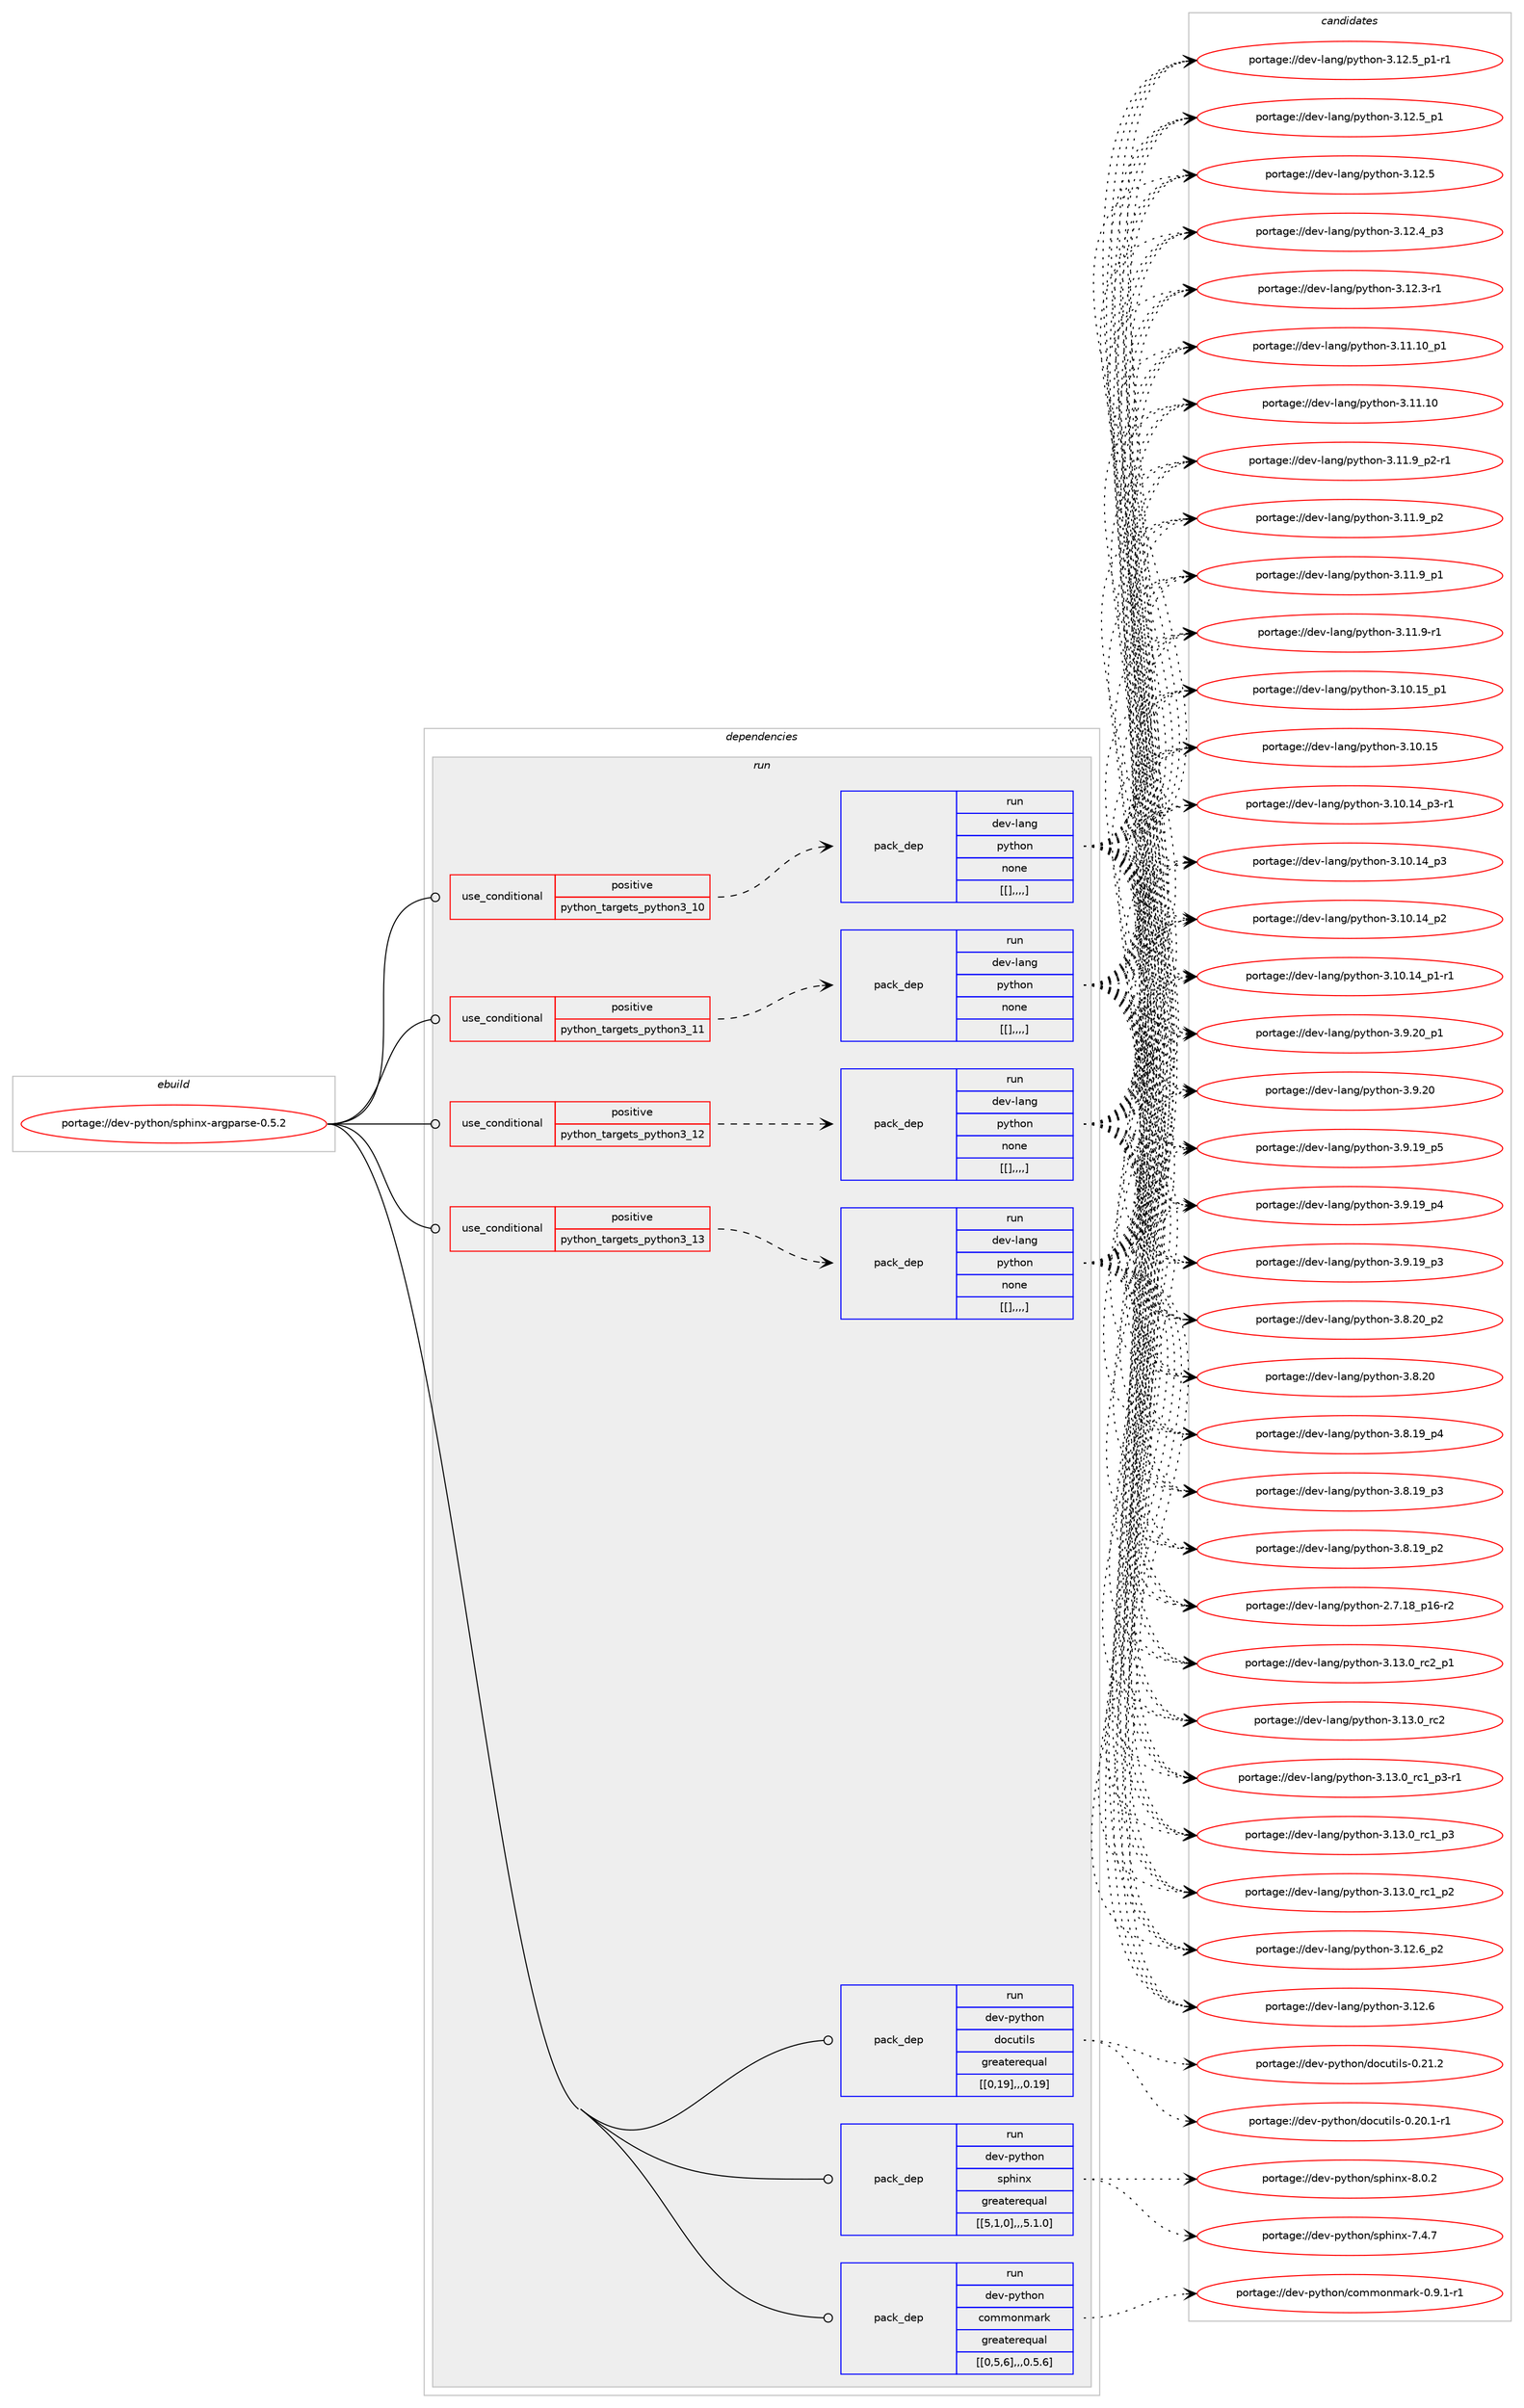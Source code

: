 digraph prolog {

# *************
# Graph options
# *************

newrank=true;
concentrate=true;
compound=true;
graph [rankdir=LR,fontname=Helvetica,fontsize=10,ranksep=1.5];#, ranksep=2.5, nodesep=0.2];
edge  [arrowhead=vee];
node  [fontname=Helvetica,fontsize=10];

# **********
# The ebuild
# **********

subgraph cluster_leftcol {
color=gray;
label=<<i>ebuild</i>>;
id [label="portage://dev-python/sphinx-argparse-0.5.2", color=red, width=4, href="../dev-python/sphinx-argparse-0.5.2.svg"];
}

# ****************
# The dependencies
# ****************

subgraph cluster_midcol {
color=gray;
label=<<i>dependencies</i>>;
subgraph cluster_compile {
fillcolor="#eeeeee";
style=filled;
label=<<i>compile</i>>;
}
subgraph cluster_compileandrun {
fillcolor="#eeeeee";
style=filled;
label=<<i>compile and run</i>>;
}
subgraph cluster_run {
fillcolor="#eeeeee";
style=filled;
label=<<i>run</i>>;
subgraph cond41473 {
dependency167085 [label=<<TABLE BORDER="0" CELLBORDER="1" CELLSPACING="0" CELLPADDING="4"><TR><TD ROWSPAN="3" CELLPADDING="10">use_conditional</TD></TR><TR><TD>positive</TD></TR><TR><TD>python_targets_python3_10</TD></TR></TABLE>>, shape=none, color=red];
subgraph pack124354 {
dependency167086 [label=<<TABLE BORDER="0" CELLBORDER="1" CELLSPACING="0" CELLPADDING="4" WIDTH="220"><TR><TD ROWSPAN="6" CELLPADDING="30">pack_dep</TD></TR><TR><TD WIDTH="110">run</TD></TR><TR><TD>dev-lang</TD></TR><TR><TD>python</TD></TR><TR><TD>none</TD></TR><TR><TD>[[],,,,]</TD></TR></TABLE>>, shape=none, color=blue];
}
dependency167085:e -> dependency167086:w [weight=20,style="dashed",arrowhead="vee"];
}
id:e -> dependency167085:w [weight=20,style="solid",arrowhead="odot"];
subgraph cond41474 {
dependency167087 [label=<<TABLE BORDER="0" CELLBORDER="1" CELLSPACING="0" CELLPADDING="4"><TR><TD ROWSPAN="3" CELLPADDING="10">use_conditional</TD></TR><TR><TD>positive</TD></TR><TR><TD>python_targets_python3_11</TD></TR></TABLE>>, shape=none, color=red];
subgraph pack124355 {
dependency167088 [label=<<TABLE BORDER="0" CELLBORDER="1" CELLSPACING="0" CELLPADDING="4" WIDTH="220"><TR><TD ROWSPAN="6" CELLPADDING="30">pack_dep</TD></TR><TR><TD WIDTH="110">run</TD></TR><TR><TD>dev-lang</TD></TR><TR><TD>python</TD></TR><TR><TD>none</TD></TR><TR><TD>[[],,,,]</TD></TR></TABLE>>, shape=none, color=blue];
}
dependency167087:e -> dependency167088:w [weight=20,style="dashed",arrowhead="vee"];
}
id:e -> dependency167087:w [weight=20,style="solid",arrowhead="odot"];
subgraph cond41475 {
dependency167089 [label=<<TABLE BORDER="0" CELLBORDER="1" CELLSPACING="0" CELLPADDING="4"><TR><TD ROWSPAN="3" CELLPADDING="10">use_conditional</TD></TR><TR><TD>positive</TD></TR><TR><TD>python_targets_python3_12</TD></TR></TABLE>>, shape=none, color=red];
subgraph pack124356 {
dependency167090 [label=<<TABLE BORDER="0" CELLBORDER="1" CELLSPACING="0" CELLPADDING="4" WIDTH="220"><TR><TD ROWSPAN="6" CELLPADDING="30">pack_dep</TD></TR><TR><TD WIDTH="110">run</TD></TR><TR><TD>dev-lang</TD></TR><TR><TD>python</TD></TR><TR><TD>none</TD></TR><TR><TD>[[],,,,]</TD></TR></TABLE>>, shape=none, color=blue];
}
dependency167089:e -> dependency167090:w [weight=20,style="dashed",arrowhead="vee"];
}
id:e -> dependency167089:w [weight=20,style="solid",arrowhead="odot"];
subgraph cond41476 {
dependency167091 [label=<<TABLE BORDER="0" CELLBORDER="1" CELLSPACING="0" CELLPADDING="4"><TR><TD ROWSPAN="3" CELLPADDING="10">use_conditional</TD></TR><TR><TD>positive</TD></TR><TR><TD>python_targets_python3_13</TD></TR></TABLE>>, shape=none, color=red];
subgraph pack124357 {
dependency167092 [label=<<TABLE BORDER="0" CELLBORDER="1" CELLSPACING="0" CELLPADDING="4" WIDTH="220"><TR><TD ROWSPAN="6" CELLPADDING="30">pack_dep</TD></TR><TR><TD WIDTH="110">run</TD></TR><TR><TD>dev-lang</TD></TR><TR><TD>python</TD></TR><TR><TD>none</TD></TR><TR><TD>[[],,,,]</TD></TR></TABLE>>, shape=none, color=blue];
}
dependency167091:e -> dependency167092:w [weight=20,style="dashed",arrowhead="vee"];
}
id:e -> dependency167091:w [weight=20,style="solid",arrowhead="odot"];
subgraph pack124358 {
dependency167093 [label=<<TABLE BORDER="0" CELLBORDER="1" CELLSPACING="0" CELLPADDING="4" WIDTH="220"><TR><TD ROWSPAN="6" CELLPADDING="30">pack_dep</TD></TR><TR><TD WIDTH="110">run</TD></TR><TR><TD>dev-python</TD></TR><TR><TD>commonmark</TD></TR><TR><TD>greaterequal</TD></TR><TR><TD>[[0,5,6],,,0.5.6]</TD></TR></TABLE>>, shape=none, color=blue];
}
id:e -> dependency167093:w [weight=20,style="solid",arrowhead="odot"];
subgraph pack124359 {
dependency167094 [label=<<TABLE BORDER="0" CELLBORDER="1" CELLSPACING="0" CELLPADDING="4" WIDTH="220"><TR><TD ROWSPAN="6" CELLPADDING="30">pack_dep</TD></TR><TR><TD WIDTH="110">run</TD></TR><TR><TD>dev-python</TD></TR><TR><TD>docutils</TD></TR><TR><TD>greaterequal</TD></TR><TR><TD>[[0,19],,,0.19]</TD></TR></TABLE>>, shape=none, color=blue];
}
id:e -> dependency167094:w [weight=20,style="solid",arrowhead="odot"];
subgraph pack124360 {
dependency167095 [label=<<TABLE BORDER="0" CELLBORDER="1" CELLSPACING="0" CELLPADDING="4" WIDTH="220"><TR><TD ROWSPAN="6" CELLPADDING="30">pack_dep</TD></TR><TR><TD WIDTH="110">run</TD></TR><TR><TD>dev-python</TD></TR><TR><TD>sphinx</TD></TR><TR><TD>greaterequal</TD></TR><TR><TD>[[5,1,0],,,5.1.0]</TD></TR></TABLE>>, shape=none, color=blue];
}
id:e -> dependency167095:w [weight=20,style="solid",arrowhead="odot"];
}
}

# **************
# The candidates
# **************

subgraph cluster_choices {
rank=same;
color=gray;
label=<<i>candidates</i>>;

subgraph choice124354 {
color=black;
nodesep=1;
choice100101118451089711010347112121116104111110455146495146489511499509511249 [label="portage://dev-lang/python-3.13.0_rc2_p1", color=red, width=4,href="../dev-lang/python-3.13.0_rc2_p1.svg"];
choice10010111845108971101034711212111610411111045514649514648951149950 [label="portage://dev-lang/python-3.13.0_rc2", color=red, width=4,href="../dev-lang/python-3.13.0_rc2.svg"];
choice1001011184510897110103471121211161041111104551464951464895114994995112514511449 [label="portage://dev-lang/python-3.13.0_rc1_p3-r1", color=red, width=4,href="../dev-lang/python-3.13.0_rc1_p3-r1.svg"];
choice100101118451089711010347112121116104111110455146495146489511499499511251 [label="portage://dev-lang/python-3.13.0_rc1_p3", color=red, width=4,href="../dev-lang/python-3.13.0_rc1_p3.svg"];
choice100101118451089711010347112121116104111110455146495146489511499499511250 [label="portage://dev-lang/python-3.13.0_rc1_p2", color=red, width=4,href="../dev-lang/python-3.13.0_rc1_p2.svg"];
choice100101118451089711010347112121116104111110455146495046549511250 [label="portage://dev-lang/python-3.12.6_p2", color=red, width=4,href="../dev-lang/python-3.12.6_p2.svg"];
choice10010111845108971101034711212111610411111045514649504654 [label="portage://dev-lang/python-3.12.6", color=red, width=4,href="../dev-lang/python-3.12.6.svg"];
choice1001011184510897110103471121211161041111104551464950465395112494511449 [label="portage://dev-lang/python-3.12.5_p1-r1", color=red, width=4,href="../dev-lang/python-3.12.5_p1-r1.svg"];
choice100101118451089711010347112121116104111110455146495046539511249 [label="portage://dev-lang/python-3.12.5_p1", color=red, width=4,href="../dev-lang/python-3.12.5_p1.svg"];
choice10010111845108971101034711212111610411111045514649504653 [label="portage://dev-lang/python-3.12.5", color=red, width=4,href="../dev-lang/python-3.12.5.svg"];
choice100101118451089711010347112121116104111110455146495046529511251 [label="portage://dev-lang/python-3.12.4_p3", color=red, width=4,href="../dev-lang/python-3.12.4_p3.svg"];
choice100101118451089711010347112121116104111110455146495046514511449 [label="portage://dev-lang/python-3.12.3-r1", color=red, width=4,href="../dev-lang/python-3.12.3-r1.svg"];
choice10010111845108971101034711212111610411111045514649494649489511249 [label="portage://dev-lang/python-3.11.10_p1", color=red, width=4,href="../dev-lang/python-3.11.10_p1.svg"];
choice1001011184510897110103471121211161041111104551464949464948 [label="portage://dev-lang/python-3.11.10", color=red, width=4,href="../dev-lang/python-3.11.10.svg"];
choice1001011184510897110103471121211161041111104551464949465795112504511449 [label="portage://dev-lang/python-3.11.9_p2-r1", color=red, width=4,href="../dev-lang/python-3.11.9_p2-r1.svg"];
choice100101118451089711010347112121116104111110455146494946579511250 [label="portage://dev-lang/python-3.11.9_p2", color=red, width=4,href="../dev-lang/python-3.11.9_p2.svg"];
choice100101118451089711010347112121116104111110455146494946579511249 [label="portage://dev-lang/python-3.11.9_p1", color=red, width=4,href="../dev-lang/python-3.11.9_p1.svg"];
choice100101118451089711010347112121116104111110455146494946574511449 [label="portage://dev-lang/python-3.11.9-r1", color=red, width=4,href="../dev-lang/python-3.11.9-r1.svg"];
choice10010111845108971101034711212111610411111045514649484649539511249 [label="portage://dev-lang/python-3.10.15_p1", color=red, width=4,href="../dev-lang/python-3.10.15_p1.svg"];
choice1001011184510897110103471121211161041111104551464948464953 [label="portage://dev-lang/python-3.10.15", color=red, width=4,href="../dev-lang/python-3.10.15.svg"];
choice100101118451089711010347112121116104111110455146494846495295112514511449 [label="portage://dev-lang/python-3.10.14_p3-r1", color=red, width=4,href="../dev-lang/python-3.10.14_p3-r1.svg"];
choice10010111845108971101034711212111610411111045514649484649529511251 [label="portage://dev-lang/python-3.10.14_p3", color=red, width=4,href="../dev-lang/python-3.10.14_p3.svg"];
choice10010111845108971101034711212111610411111045514649484649529511250 [label="portage://dev-lang/python-3.10.14_p2", color=red, width=4,href="../dev-lang/python-3.10.14_p2.svg"];
choice100101118451089711010347112121116104111110455146494846495295112494511449 [label="portage://dev-lang/python-3.10.14_p1-r1", color=red, width=4,href="../dev-lang/python-3.10.14_p1-r1.svg"];
choice100101118451089711010347112121116104111110455146574650489511249 [label="portage://dev-lang/python-3.9.20_p1", color=red, width=4,href="../dev-lang/python-3.9.20_p1.svg"];
choice10010111845108971101034711212111610411111045514657465048 [label="portage://dev-lang/python-3.9.20", color=red, width=4,href="../dev-lang/python-3.9.20.svg"];
choice100101118451089711010347112121116104111110455146574649579511253 [label="portage://dev-lang/python-3.9.19_p5", color=red, width=4,href="../dev-lang/python-3.9.19_p5.svg"];
choice100101118451089711010347112121116104111110455146574649579511252 [label="portage://dev-lang/python-3.9.19_p4", color=red, width=4,href="../dev-lang/python-3.9.19_p4.svg"];
choice100101118451089711010347112121116104111110455146574649579511251 [label="portage://dev-lang/python-3.9.19_p3", color=red, width=4,href="../dev-lang/python-3.9.19_p3.svg"];
choice100101118451089711010347112121116104111110455146564650489511250 [label="portage://dev-lang/python-3.8.20_p2", color=red, width=4,href="../dev-lang/python-3.8.20_p2.svg"];
choice10010111845108971101034711212111610411111045514656465048 [label="portage://dev-lang/python-3.8.20", color=red, width=4,href="../dev-lang/python-3.8.20.svg"];
choice100101118451089711010347112121116104111110455146564649579511252 [label="portage://dev-lang/python-3.8.19_p4", color=red, width=4,href="../dev-lang/python-3.8.19_p4.svg"];
choice100101118451089711010347112121116104111110455146564649579511251 [label="portage://dev-lang/python-3.8.19_p3", color=red, width=4,href="../dev-lang/python-3.8.19_p3.svg"];
choice100101118451089711010347112121116104111110455146564649579511250 [label="portage://dev-lang/python-3.8.19_p2", color=red, width=4,href="../dev-lang/python-3.8.19_p2.svg"];
choice100101118451089711010347112121116104111110455046554649569511249544511450 [label="portage://dev-lang/python-2.7.18_p16-r2", color=red, width=4,href="../dev-lang/python-2.7.18_p16-r2.svg"];
dependency167086:e -> choice100101118451089711010347112121116104111110455146495146489511499509511249:w [style=dotted,weight="100"];
dependency167086:e -> choice10010111845108971101034711212111610411111045514649514648951149950:w [style=dotted,weight="100"];
dependency167086:e -> choice1001011184510897110103471121211161041111104551464951464895114994995112514511449:w [style=dotted,weight="100"];
dependency167086:e -> choice100101118451089711010347112121116104111110455146495146489511499499511251:w [style=dotted,weight="100"];
dependency167086:e -> choice100101118451089711010347112121116104111110455146495146489511499499511250:w [style=dotted,weight="100"];
dependency167086:e -> choice100101118451089711010347112121116104111110455146495046549511250:w [style=dotted,weight="100"];
dependency167086:e -> choice10010111845108971101034711212111610411111045514649504654:w [style=dotted,weight="100"];
dependency167086:e -> choice1001011184510897110103471121211161041111104551464950465395112494511449:w [style=dotted,weight="100"];
dependency167086:e -> choice100101118451089711010347112121116104111110455146495046539511249:w [style=dotted,weight="100"];
dependency167086:e -> choice10010111845108971101034711212111610411111045514649504653:w [style=dotted,weight="100"];
dependency167086:e -> choice100101118451089711010347112121116104111110455146495046529511251:w [style=dotted,weight="100"];
dependency167086:e -> choice100101118451089711010347112121116104111110455146495046514511449:w [style=dotted,weight="100"];
dependency167086:e -> choice10010111845108971101034711212111610411111045514649494649489511249:w [style=dotted,weight="100"];
dependency167086:e -> choice1001011184510897110103471121211161041111104551464949464948:w [style=dotted,weight="100"];
dependency167086:e -> choice1001011184510897110103471121211161041111104551464949465795112504511449:w [style=dotted,weight="100"];
dependency167086:e -> choice100101118451089711010347112121116104111110455146494946579511250:w [style=dotted,weight="100"];
dependency167086:e -> choice100101118451089711010347112121116104111110455146494946579511249:w [style=dotted,weight="100"];
dependency167086:e -> choice100101118451089711010347112121116104111110455146494946574511449:w [style=dotted,weight="100"];
dependency167086:e -> choice10010111845108971101034711212111610411111045514649484649539511249:w [style=dotted,weight="100"];
dependency167086:e -> choice1001011184510897110103471121211161041111104551464948464953:w [style=dotted,weight="100"];
dependency167086:e -> choice100101118451089711010347112121116104111110455146494846495295112514511449:w [style=dotted,weight="100"];
dependency167086:e -> choice10010111845108971101034711212111610411111045514649484649529511251:w [style=dotted,weight="100"];
dependency167086:e -> choice10010111845108971101034711212111610411111045514649484649529511250:w [style=dotted,weight="100"];
dependency167086:e -> choice100101118451089711010347112121116104111110455146494846495295112494511449:w [style=dotted,weight="100"];
dependency167086:e -> choice100101118451089711010347112121116104111110455146574650489511249:w [style=dotted,weight="100"];
dependency167086:e -> choice10010111845108971101034711212111610411111045514657465048:w [style=dotted,weight="100"];
dependency167086:e -> choice100101118451089711010347112121116104111110455146574649579511253:w [style=dotted,weight="100"];
dependency167086:e -> choice100101118451089711010347112121116104111110455146574649579511252:w [style=dotted,weight="100"];
dependency167086:e -> choice100101118451089711010347112121116104111110455146574649579511251:w [style=dotted,weight="100"];
dependency167086:e -> choice100101118451089711010347112121116104111110455146564650489511250:w [style=dotted,weight="100"];
dependency167086:e -> choice10010111845108971101034711212111610411111045514656465048:w [style=dotted,weight="100"];
dependency167086:e -> choice100101118451089711010347112121116104111110455146564649579511252:w [style=dotted,weight="100"];
dependency167086:e -> choice100101118451089711010347112121116104111110455146564649579511251:w [style=dotted,weight="100"];
dependency167086:e -> choice100101118451089711010347112121116104111110455146564649579511250:w [style=dotted,weight="100"];
dependency167086:e -> choice100101118451089711010347112121116104111110455046554649569511249544511450:w [style=dotted,weight="100"];
}
subgraph choice124355 {
color=black;
nodesep=1;
choice100101118451089711010347112121116104111110455146495146489511499509511249 [label="portage://dev-lang/python-3.13.0_rc2_p1", color=red, width=4,href="../dev-lang/python-3.13.0_rc2_p1.svg"];
choice10010111845108971101034711212111610411111045514649514648951149950 [label="portage://dev-lang/python-3.13.0_rc2", color=red, width=4,href="../dev-lang/python-3.13.0_rc2.svg"];
choice1001011184510897110103471121211161041111104551464951464895114994995112514511449 [label="portage://dev-lang/python-3.13.0_rc1_p3-r1", color=red, width=4,href="../dev-lang/python-3.13.0_rc1_p3-r1.svg"];
choice100101118451089711010347112121116104111110455146495146489511499499511251 [label="portage://dev-lang/python-3.13.0_rc1_p3", color=red, width=4,href="../dev-lang/python-3.13.0_rc1_p3.svg"];
choice100101118451089711010347112121116104111110455146495146489511499499511250 [label="portage://dev-lang/python-3.13.0_rc1_p2", color=red, width=4,href="../dev-lang/python-3.13.0_rc1_p2.svg"];
choice100101118451089711010347112121116104111110455146495046549511250 [label="portage://dev-lang/python-3.12.6_p2", color=red, width=4,href="../dev-lang/python-3.12.6_p2.svg"];
choice10010111845108971101034711212111610411111045514649504654 [label="portage://dev-lang/python-3.12.6", color=red, width=4,href="../dev-lang/python-3.12.6.svg"];
choice1001011184510897110103471121211161041111104551464950465395112494511449 [label="portage://dev-lang/python-3.12.5_p1-r1", color=red, width=4,href="../dev-lang/python-3.12.5_p1-r1.svg"];
choice100101118451089711010347112121116104111110455146495046539511249 [label="portage://dev-lang/python-3.12.5_p1", color=red, width=4,href="../dev-lang/python-3.12.5_p1.svg"];
choice10010111845108971101034711212111610411111045514649504653 [label="portage://dev-lang/python-3.12.5", color=red, width=4,href="../dev-lang/python-3.12.5.svg"];
choice100101118451089711010347112121116104111110455146495046529511251 [label="portage://dev-lang/python-3.12.4_p3", color=red, width=4,href="../dev-lang/python-3.12.4_p3.svg"];
choice100101118451089711010347112121116104111110455146495046514511449 [label="portage://dev-lang/python-3.12.3-r1", color=red, width=4,href="../dev-lang/python-3.12.3-r1.svg"];
choice10010111845108971101034711212111610411111045514649494649489511249 [label="portage://dev-lang/python-3.11.10_p1", color=red, width=4,href="../dev-lang/python-3.11.10_p1.svg"];
choice1001011184510897110103471121211161041111104551464949464948 [label="portage://dev-lang/python-3.11.10", color=red, width=4,href="../dev-lang/python-3.11.10.svg"];
choice1001011184510897110103471121211161041111104551464949465795112504511449 [label="portage://dev-lang/python-3.11.9_p2-r1", color=red, width=4,href="../dev-lang/python-3.11.9_p2-r1.svg"];
choice100101118451089711010347112121116104111110455146494946579511250 [label="portage://dev-lang/python-3.11.9_p2", color=red, width=4,href="../dev-lang/python-3.11.9_p2.svg"];
choice100101118451089711010347112121116104111110455146494946579511249 [label="portage://dev-lang/python-3.11.9_p1", color=red, width=4,href="../dev-lang/python-3.11.9_p1.svg"];
choice100101118451089711010347112121116104111110455146494946574511449 [label="portage://dev-lang/python-3.11.9-r1", color=red, width=4,href="../dev-lang/python-3.11.9-r1.svg"];
choice10010111845108971101034711212111610411111045514649484649539511249 [label="portage://dev-lang/python-3.10.15_p1", color=red, width=4,href="../dev-lang/python-3.10.15_p1.svg"];
choice1001011184510897110103471121211161041111104551464948464953 [label="portage://dev-lang/python-3.10.15", color=red, width=4,href="../dev-lang/python-3.10.15.svg"];
choice100101118451089711010347112121116104111110455146494846495295112514511449 [label="portage://dev-lang/python-3.10.14_p3-r1", color=red, width=4,href="../dev-lang/python-3.10.14_p3-r1.svg"];
choice10010111845108971101034711212111610411111045514649484649529511251 [label="portage://dev-lang/python-3.10.14_p3", color=red, width=4,href="../dev-lang/python-3.10.14_p3.svg"];
choice10010111845108971101034711212111610411111045514649484649529511250 [label="portage://dev-lang/python-3.10.14_p2", color=red, width=4,href="../dev-lang/python-3.10.14_p2.svg"];
choice100101118451089711010347112121116104111110455146494846495295112494511449 [label="portage://dev-lang/python-3.10.14_p1-r1", color=red, width=4,href="../dev-lang/python-3.10.14_p1-r1.svg"];
choice100101118451089711010347112121116104111110455146574650489511249 [label="portage://dev-lang/python-3.9.20_p1", color=red, width=4,href="../dev-lang/python-3.9.20_p1.svg"];
choice10010111845108971101034711212111610411111045514657465048 [label="portage://dev-lang/python-3.9.20", color=red, width=4,href="../dev-lang/python-3.9.20.svg"];
choice100101118451089711010347112121116104111110455146574649579511253 [label="portage://dev-lang/python-3.9.19_p5", color=red, width=4,href="../dev-lang/python-3.9.19_p5.svg"];
choice100101118451089711010347112121116104111110455146574649579511252 [label="portage://dev-lang/python-3.9.19_p4", color=red, width=4,href="../dev-lang/python-3.9.19_p4.svg"];
choice100101118451089711010347112121116104111110455146574649579511251 [label="portage://dev-lang/python-3.9.19_p3", color=red, width=4,href="../dev-lang/python-3.9.19_p3.svg"];
choice100101118451089711010347112121116104111110455146564650489511250 [label="portage://dev-lang/python-3.8.20_p2", color=red, width=4,href="../dev-lang/python-3.8.20_p2.svg"];
choice10010111845108971101034711212111610411111045514656465048 [label="portage://dev-lang/python-3.8.20", color=red, width=4,href="../dev-lang/python-3.8.20.svg"];
choice100101118451089711010347112121116104111110455146564649579511252 [label="portage://dev-lang/python-3.8.19_p4", color=red, width=4,href="../dev-lang/python-3.8.19_p4.svg"];
choice100101118451089711010347112121116104111110455146564649579511251 [label="portage://dev-lang/python-3.8.19_p3", color=red, width=4,href="../dev-lang/python-3.8.19_p3.svg"];
choice100101118451089711010347112121116104111110455146564649579511250 [label="portage://dev-lang/python-3.8.19_p2", color=red, width=4,href="../dev-lang/python-3.8.19_p2.svg"];
choice100101118451089711010347112121116104111110455046554649569511249544511450 [label="portage://dev-lang/python-2.7.18_p16-r2", color=red, width=4,href="../dev-lang/python-2.7.18_p16-r2.svg"];
dependency167088:e -> choice100101118451089711010347112121116104111110455146495146489511499509511249:w [style=dotted,weight="100"];
dependency167088:e -> choice10010111845108971101034711212111610411111045514649514648951149950:w [style=dotted,weight="100"];
dependency167088:e -> choice1001011184510897110103471121211161041111104551464951464895114994995112514511449:w [style=dotted,weight="100"];
dependency167088:e -> choice100101118451089711010347112121116104111110455146495146489511499499511251:w [style=dotted,weight="100"];
dependency167088:e -> choice100101118451089711010347112121116104111110455146495146489511499499511250:w [style=dotted,weight="100"];
dependency167088:e -> choice100101118451089711010347112121116104111110455146495046549511250:w [style=dotted,weight="100"];
dependency167088:e -> choice10010111845108971101034711212111610411111045514649504654:w [style=dotted,weight="100"];
dependency167088:e -> choice1001011184510897110103471121211161041111104551464950465395112494511449:w [style=dotted,weight="100"];
dependency167088:e -> choice100101118451089711010347112121116104111110455146495046539511249:w [style=dotted,weight="100"];
dependency167088:e -> choice10010111845108971101034711212111610411111045514649504653:w [style=dotted,weight="100"];
dependency167088:e -> choice100101118451089711010347112121116104111110455146495046529511251:w [style=dotted,weight="100"];
dependency167088:e -> choice100101118451089711010347112121116104111110455146495046514511449:w [style=dotted,weight="100"];
dependency167088:e -> choice10010111845108971101034711212111610411111045514649494649489511249:w [style=dotted,weight="100"];
dependency167088:e -> choice1001011184510897110103471121211161041111104551464949464948:w [style=dotted,weight="100"];
dependency167088:e -> choice1001011184510897110103471121211161041111104551464949465795112504511449:w [style=dotted,weight="100"];
dependency167088:e -> choice100101118451089711010347112121116104111110455146494946579511250:w [style=dotted,weight="100"];
dependency167088:e -> choice100101118451089711010347112121116104111110455146494946579511249:w [style=dotted,weight="100"];
dependency167088:e -> choice100101118451089711010347112121116104111110455146494946574511449:w [style=dotted,weight="100"];
dependency167088:e -> choice10010111845108971101034711212111610411111045514649484649539511249:w [style=dotted,weight="100"];
dependency167088:e -> choice1001011184510897110103471121211161041111104551464948464953:w [style=dotted,weight="100"];
dependency167088:e -> choice100101118451089711010347112121116104111110455146494846495295112514511449:w [style=dotted,weight="100"];
dependency167088:e -> choice10010111845108971101034711212111610411111045514649484649529511251:w [style=dotted,weight="100"];
dependency167088:e -> choice10010111845108971101034711212111610411111045514649484649529511250:w [style=dotted,weight="100"];
dependency167088:e -> choice100101118451089711010347112121116104111110455146494846495295112494511449:w [style=dotted,weight="100"];
dependency167088:e -> choice100101118451089711010347112121116104111110455146574650489511249:w [style=dotted,weight="100"];
dependency167088:e -> choice10010111845108971101034711212111610411111045514657465048:w [style=dotted,weight="100"];
dependency167088:e -> choice100101118451089711010347112121116104111110455146574649579511253:w [style=dotted,weight="100"];
dependency167088:e -> choice100101118451089711010347112121116104111110455146574649579511252:w [style=dotted,weight="100"];
dependency167088:e -> choice100101118451089711010347112121116104111110455146574649579511251:w [style=dotted,weight="100"];
dependency167088:e -> choice100101118451089711010347112121116104111110455146564650489511250:w [style=dotted,weight="100"];
dependency167088:e -> choice10010111845108971101034711212111610411111045514656465048:w [style=dotted,weight="100"];
dependency167088:e -> choice100101118451089711010347112121116104111110455146564649579511252:w [style=dotted,weight="100"];
dependency167088:e -> choice100101118451089711010347112121116104111110455146564649579511251:w [style=dotted,weight="100"];
dependency167088:e -> choice100101118451089711010347112121116104111110455146564649579511250:w [style=dotted,weight="100"];
dependency167088:e -> choice100101118451089711010347112121116104111110455046554649569511249544511450:w [style=dotted,weight="100"];
}
subgraph choice124356 {
color=black;
nodesep=1;
choice100101118451089711010347112121116104111110455146495146489511499509511249 [label="portage://dev-lang/python-3.13.0_rc2_p1", color=red, width=4,href="../dev-lang/python-3.13.0_rc2_p1.svg"];
choice10010111845108971101034711212111610411111045514649514648951149950 [label="portage://dev-lang/python-3.13.0_rc2", color=red, width=4,href="../dev-lang/python-3.13.0_rc2.svg"];
choice1001011184510897110103471121211161041111104551464951464895114994995112514511449 [label="portage://dev-lang/python-3.13.0_rc1_p3-r1", color=red, width=4,href="../dev-lang/python-3.13.0_rc1_p3-r1.svg"];
choice100101118451089711010347112121116104111110455146495146489511499499511251 [label="portage://dev-lang/python-3.13.0_rc1_p3", color=red, width=4,href="../dev-lang/python-3.13.0_rc1_p3.svg"];
choice100101118451089711010347112121116104111110455146495146489511499499511250 [label="portage://dev-lang/python-3.13.0_rc1_p2", color=red, width=4,href="../dev-lang/python-3.13.0_rc1_p2.svg"];
choice100101118451089711010347112121116104111110455146495046549511250 [label="portage://dev-lang/python-3.12.6_p2", color=red, width=4,href="../dev-lang/python-3.12.6_p2.svg"];
choice10010111845108971101034711212111610411111045514649504654 [label="portage://dev-lang/python-3.12.6", color=red, width=4,href="../dev-lang/python-3.12.6.svg"];
choice1001011184510897110103471121211161041111104551464950465395112494511449 [label="portage://dev-lang/python-3.12.5_p1-r1", color=red, width=4,href="../dev-lang/python-3.12.5_p1-r1.svg"];
choice100101118451089711010347112121116104111110455146495046539511249 [label="portage://dev-lang/python-3.12.5_p1", color=red, width=4,href="../dev-lang/python-3.12.5_p1.svg"];
choice10010111845108971101034711212111610411111045514649504653 [label="portage://dev-lang/python-3.12.5", color=red, width=4,href="../dev-lang/python-3.12.5.svg"];
choice100101118451089711010347112121116104111110455146495046529511251 [label="portage://dev-lang/python-3.12.4_p3", color=red, width=4,href="../dev-lang/python-3.12.4_p3.svg"];
choice100101118451089711010347112121116104111110455146495046514511449 [label="portage://dev-lang/python-3.12.3-r1", color=red, width=4,href="../dev-lang/python-3.12.3-r1.svg"];
choice10010111845108971101034711212111610411111045514649494649489511249 [label="portage://dev-lang/python-3.11.10_p1", color=red, width=4,href="../dev-lang/python-3.11.10_p1.svg"];
choice1001011184510897110103471121211161041111104551464949464948 [label="portage://dev-lang/python-3.11.10", color=red, width=4,href="../dev-lang/python-3.11.10.svg"];
choice1001011184510897110103471121211161041111104551464949465795112504511449 [label="portage://dev-lang/python-3.11.9_p2-r1", color=red, width=4,href="../dev-lang/python-3.11.9_p2-r1.svg"];
choice100101118451089711010347112121116104111110455146494946579511250 [label="portage://dev-lang/python-3.11.9_p2", color=red, width=4,href="../dev-lang/python-3.11.9_p2.svg"];
choice100101118451089711010347112121116104111110455146494946579511249 [label="portage://dev-lang/python-3.11.9_p1", color=red, width=4,href="../dev-lang/python-3.11.9_p1.svg"];
choice100101118451089711010347112121116104111110455146494946574511449 [label="portage://dev-lang/python-3.11.9-r1", color=red, width=4,href="../dev-lang/python-3.11.9-r1.svg"];
choice10010111845108971101034711212111610411111045514649484649539511249 [label="portage://dev-lang/python-3.10.15_p1", color=red, width=4,href="../dev-lang/python-3.10.15_p1.svg"];
choice1001011184510897110103471121211161041111104551464948464953 [label="portage://dev-lang/python-3.10.15", color=red, width=4,href="../dev-lang/python-3.10.15.svg"];
choice100101118451089711010347112121116104111110455146494846495295112514511449 [label="portage://dev-lang/python-3.10.14_p3-r1", color=red, width=4,href="../dev-lang/python-3.10.14_p3-r1.svg"];
choice10010111845108971101034711212111610411111045514649484649529511251 [label="portage://dev-lang/python-3.10.14_p3", color=red, width=4,href="../dev-lang/python-3.10.14_p3.svg"];
choice10010111845108971101034711212111610411111045514649484649529511250 [label="portage://dev-lang/python-3.10.14_p2", color=red, width=4,href="../dev-lang/python-3.10.14_p2.svg"];
choice100101118451089711010347112121116104111110455146494846495295112494511449 [label="portage://dev-lang/python-3.10.14_p1-r1", color=red, width=4,href="../dev-lang/python-3.10.14_p1-r1.svg"];
choice100101118451089711010347112121116104111110455146574650489511249 [label="portage://dev-lang/python-3.9.20_p1", color=red, width=4,href="../dev-lang/python-3.9.20_p1.svg"];
choice10010111845108971101034711212111610411111045514657465048 [label="portage://dev-lang/python-3.9.20", color=red, width=4,href="../dev-lang/python-3.9.20.svg"];
choice100101118451089711010347112121116104111110455146574649579511253 [label="portage://dev-lang/python-3.9.19_p5", color=red, width=4,href="../dev-lang/python-3.9.19_p5.svg"];
choice100101118451089711010347112121116104111110455146574649579511252 [label="portage://dev-lang/python-3.9.19_p4", color=red, width=4,href="../dev-lang/python-3.9.19_p4.svg"];
choice100101118451089711010347112121116104111110455146574649579511251 [label="portage://dev-lang/python-3.9.19_p3", color=red, width=4,href="../dev-lang/python-3.9.19_p3.svg"];
choice100101118451089711010347112121116104111110455146564650489511250 [label="portage://dev-lang/python-3.8.20_p2", color=red, width=4,href="../dev-lang/python-3.8.20_p2.svg"];
choice10010111845108971101034711212111610411111045514656465048 [label="portage://dev-lang/python-3.8.20", color=red, width=4,href="../dev-lang/python-3.8.20.svg"];
choice100101118451089711010347112121116104111110455146564649579511252 [label="portage://dev-lang/python-3.8.19_p4", color=red, width=4,href="../dev-lang/python-3.8.19_p4.svg"];
choice100101118451089711010347112121116104111110455146564649579511251 [label="portage://dev-lang/python-3.8.19_p3", color=red, width=4,href="../dev-lang/python-3.8.19_p3.svg"];
choice100101118451089711010347112121116104111110455146564649579511250 [label="portage://dev-lang/python-3.8.19_p2", color=red, width=4,href="../dev-lang/python-3.8.19_p2.svg"];
choice100101118451089711010347112121116104111110455046554649569511249544511450 [label="portage://dev-lang/python-2.7.18_p16-r2", color=red, width=4,href="../dev-lang/python-2.7.18_p16-r2.svg"];
dependency167090:e -> choice100101118451089711010347112121116104111110455146495146489511499509511249:w [style=dotted,weight="100"];
dependency167090:e -> choice10010111845108971101034711212111610411111045514649514648951149950:w [style=dotted,weight="100"];
dependency167090:e -> choice1001011184510897110103471121211161041111104551464951464895114994995112514511449:w [style=dotted,weight="100"];
dependency167090:e -> choice100101118451089711010347112121116104111110455146495146489511499499511251:w [style=dotted,weight="100"];
dependency167090:e -> choice100101118451089711010347112121116104111110455146495146489511499499511250:w [style=dotted,weight="100"];
dependency167090:e -> choice100101118451089711010347112121116104111110455146495046549511250:w [style=dotted,weight="100"];
dependency167090:e -> choice10010111845108971101034711212111610411111045514649504654:w [style=dotted,weight="100"];
dependency167090:e -> choice1001011184510897110103471121211161041111104551464950465395112494511449:w [style=dotted,weight="100"];
dependency167090:e -> choice100101118451089711010347112121116104111110455146495046539511249:w [style=dotted,weight="100"];
dependency167090:e -> choice10010111845108971101034711212111610411111045514649504653:w [style=dotted,weight="100"];
dependency167090:e -> choice100101118451089711010347112121116104111110455146495046529511251:w [style=dotted,weight="100"];
dependency167090:e -> choice100101118451089711010347112121116104111110455146495046514511449:w [style=dotted,weight="100"];
dependency167090:e -> choice10010111845108971101034711212111610411111045514649494649489511249:w [style=dotted,weight="100"];
dependency167090:e -> choice1001011184510897110103471121211161041111104551464949464948:w [style=dotted,weight="100"];
dependency167090:e -> choice1001011184510897110103471121211161041111104551464949465795112504511449:w [style=dotted,weight="100"];
dependency167090:e -> choice100101118451089711010347112121116104111110455146494946579511250:w [style=dotted,weight="100"];
dependency167090:e -> choice100101118451089711010347112121116104111110455146494946579511249:w [style=dotted,weight="100"];
dependency167090:e -> choice100101118451089711010347112121116104111110455146494946574511449:w [style=dotted,weight="100"];
dependency167090:e -> choice10010111845108971101034711212111610411111045514649484649539511249:w [style=dotted,weight="100"];
dependency167090:e -> choice1001011184510897110103471121211161041111104551464948464953:w [style=dotted,weight="100"];
dependency167090:e -> choice100101118451089711010347112121116104111110455146494846495295112514511449:w [style=dotted,weight="100"];
dependency167090:e -> choice10010111845108971101034711212111610411111045514649484649529511251:w [style=dotted,weight="100"];
dependency167090:e -> choice10010111845108971101034711212111610411111045514649484649529511250:w [style=dotted,weight="100"];
dependency167090:e -> choice100101118451089711010347112121116104111110455146494846495295112494511449:w [style=dotted,weight="100"];
dependency167090:e -> choice100101118451089711010347112121116104111110455146574650489511249:w [style=dotted,weight="100"];
dependency167090:e -> choice10010111845108971101034711212111610411111045514657465048:w [style=dotted,weight="100"];
dependency167090:e -> choice100101118451089711010347112121116104111110455146574649579511253:w [style=dotted,weight="100"];
dependency167090:e -> choice100101118451089711010347112121116104111110455146574649579511252:w [style=dotted,weight="100"];
dependency167090:e -> choice100101118451089711010347112121116104111110455146574649579511251:w [style=dotted,weight="100"];
dependency167090:e -> choice100101118451089711010347112121116104111110455146564650489511250:w [style=dotted,weight="100"];
dependency167090:e -> choice10010111845108971101034711212111610411111045514656465048:w [style=dotted,weight="100"];
dependency167090:e -> choice100101118451089711010347112121116104111110455146564649579511252:w [style=dotted,weight="100"];
dependency167090:e -> choice100101118451089711010347112121116104111110455146564649579511251:w [style=dotted,weight="100"];
dependency167090:e -> choice100101118451089711010347112121116104111110455146564649579511250:w [style=dotted,weight="100"];
dependency167090:e -> choice100101118451089711010347112121116104111110455046554649569511249544511450:w [style=dotted,weight="100"];
}
subgraph choice124357 {
color=black;
nodesep=1;
choice100101118451089711010347112121116104111110455146495146489511499509511249 [label="portage://dev-lang/python-3.13.0_rc2_p1", color=red, width=4,href="../dev-lang/python-3.13.0_rc2_p1.svg"];
choice10010111845108971101034711212111610411111045514649514648951149950 [label="portage://dev-lang/python-3.13.0_rc2", color=red, width=4,href="../dev-lang/python-3.13.0_rc2.svg"];
choice1001011184510897110103471121211161041111104551464951464895114994995112514511449 [label="portage://dev-lang/python-3.13.0_rc1_p3-r1", color=red, width=4,href="../dev-lang/python-3.13.0_rc1_p3-r1.svg"];
choice100101118451089711010347112121116104111110455146495146489511499499511251 [label="portage://dev-lang/python-3.13.0_rc1_p3", color=red, width=4,href="../dev-lang/python-3.13.0_rc1_p3.svg"];
choice100101118451089711010347112121116104111110455146495146489511499499511250 [label="portage://dev-lang/python-3.13.0_rc1_p2", color=red, width=4,href="../dev-lang/python-3.13.0_rc1_p2.svg"];
choice100101118451089711010347112121116104111110455146495046549511250 [label="portage://dev-lang/python-3.12.6_p2", color=red, width=4,href="../dev-lang/python-3.12.6_p2.svg"];
choice10010111845108971101034711212111610411111045514649504654 [label="portage://dev-lang/python-3.12.6", color=red, width=4,href="../dev-lang/python-3.12.6.svg"];
choice1001011184510897110103471121211161041111104551464950465395112494511449 [label="portage://dev-lang/python-3.12.5_p1-r1", color=red, width=4,href="../dev-lang/python-3.12.5_p1-r1.svg"];
choice100101118451089711010347112121116104111110455146495046539511249 [label="portage://dev-lang/python-3.12.5_p1", color=red, width=4,href="../dev-lang/python-3.12.5_p1.svg"];
choice10010111845108971101034711212111610411111045514649504653 [label="portage://dev-lang/python-3.12.5", color=red, width=4,href="../dev-lang/python-3.12.5.svg"];
choice100101118451089711010347112121116104111110455146495046529511251 [label="portage://dev-lang/python-3.12.4_p3", color=red, width=4,href="../dev-lang/python-3.12.4_p3.svg"];
choice100101118451089711010347112121116104111110455146495046514511449 [label="portage://dev-lang/python-3.12.3-r1", color=red, width=4,href="../dev-lang/python-3.12.3-r1.svg"];
choice10010111845108971101034711212111610411111045514649494649489511249 [label="portage://dev-lang/python-3.11.10_p1", color=red, width=4,href="../dev-lang/python-3.11.10_p1.svg"];
choice1001011184510897110103471121211161041111104551464949464948 [label="portage://dev-lang/python-3.11.10", color=red, width=4,href="../dev-lang/python-3.11.10.svg"];
choice1001011184510897110103471121211161041111104551464949465795112504511449 [label="portage://dev-lang/python-3.11.9_p2-r1", color=red, width=4,href="../dev-lang/python-3.11.9_p2-r1.svg"];
choice100101118451089711010347112121116104111110455146494946579511250 [label="portage://dev-lang/python-3.11.9_p2", color=red, width=4,href="../dev-lang/python-3.11.9_p2.svg"];
choice100101118451089711010347112121116104111110455146494946579511249 [label="portage://dev-lang/python-3.11.9_p1", color=red, width=4,href="../dev-lang/python-3.11.9_p1.svg"];
choice100101118451089711010347112121116104111110455146494946574511449 [label="portage://dev-lang/python-3.11.9-r1", color=red, width=4,href="../dev-lang/python-3.11.9-r1.svg"];
choice10010111845108971101034711212111610411111045514649484649539511249 [label="portage://dev-lang/python-3.10.15_p1", color=red, width=4,href="../dev-lang/python-3.10.15_p1.svg"];
choice1001011184510897110103471121211161041111104551464948464953 [label="portage://dev-lang/python-3.10.15", color=red, width=4,href="../dev-lang/python-3.10.15.svg"];
choice100101118451089711010347112121116104111110455146494846495295112514511449 [label="portage://dev-lang/python-3.10.14_p3-r1", color=red, width=4,href="../dev-lang/python-3.10.14_p3-r1.svg"];
choice10010111845108971101034711212111610411111045514649484649529511251 [label="portage://dev-lang/python-3.10.14_p3", color=red, width=4,href="../dev-lang/python-3.10.14_p3.svg"];
choice10010111845108971101034711212111610411111045514649484649529511250 [label="portage://dev-lang/python-3.10.14_p2", color=red, width=4,href="../dev-lang/python-3.10.14_p2.svg"];
choice100101118451089711010347112121116104111110455146494846495295112494511449 [label="portage://dev-lang/python-3.10.14_p1-r1", color=red, width=4,href="../dev-lang/python-3.10.14_p1-r1.svg"];
choice100101118451089711010347112121116104111110455146574650489511249 [label="portage://dev-lang/python-3.9.20_p1", color=red, width=4,href="../dev-lang/python-3.9.20_p1.svg"];
choice10010111845108971101034711212111610411111045514657465048 [label="portage://dev-lang/python-3.9.20", color=red, width=4,href="../dev-lang/python-3.9.20.svg"];
choice100101118451089711010347112121116104111110455146574649579511253 [label="portage://dev-lang/python-3.9.19_p5", color=red, width=4,href="../dev-lang/python-3.9.19_p5.svg"];
choice100101118451089711010347112121116104111110455146574649579511252 [label="portage://dev-lang/python-3.9.19_p4", color=red, width=4,href="../dev-lang/python-3.9.19_p4.svg"];
choice100101118451089711010347112121116104111110455146574649579511251 [label="portage://dev-lang/python-3.9.19_p3", color=red, width=4,href="../dev-lang/python-3.9.19_p3.svg"];
choice100101118451089711010347112121116104111110455146564650489511250 [label="portage://dev-lang/python-3.8.20_p2", color=red, width=4,href="../dev-lang/python-3.8.20_p2.svg"];
choice10010111845108971101034711212111610411111045514656465048 [label="portage://dev-lang/python-3.8.20", color=red, width=4,href="../dev-lang/python-3.8.20.svg"];
choice100101118451089711010347112121116104111110455146564649579511252 [label="portage://dev-lang/python-3.8.19_p4", color=red, width=4,href="../dev-lang/python-3.8.19_p4.svg"];
choice100101118451089711010347112121116104111110455146564649579511251 [label="portage://dev-lang/python-3.8.19_p3", color=red, width=4,href="../dev-lang/python-3.8.19_p3.svg"];
choice100101118451089711010347112121116104111110455146564649579511250 [label="portage://dev-lang/python-3.8.19_p2", color=red, width=4,href="../dev-lang/python-3.8.19_p2.svg"];
choice100101118451089711010347112121116104111110455046554649569511249544511450 [label="portage://dev-lang/python-2.7.18_p16-r2", color=red, width=4,href="../dev-lang/python-2.7.18_p16-r2.svg"];
dependency167092:e -> choice100101118451089711010347112121116104111110455146495146489511499509511249:w [style=dotted,weight="100"];
dependency167092:e -> choice10010111845108971101034711212111610411111045514649514648951149950:w [style=dotted,weight="100"];
dependency167092:e -> choice1001011184510897110103471121211161041111104551464951464895114994995112514511449:w [style=dotted,weight="100"];
dependency167092:e -> choice100101118451089711010347112121116104111110455146495146489511499499511251:w [style=dotted,weight="100"];
dependency167092:e -> choice100101118451089711010347112121116104111110455146495146489511499499511250:w [style=dotted,weight="100"];
dependency167092:e -> choice100101118451089711010347112121116104111110455146495046549511250:w [style=dotted,weight="100"];
dependency167092:e -> choice10010111845108971101034711212111610411111045514649504654:w [style=dotted,weight="100"];
dependency167092:e -> choice1001011184510897110103471121211161041111104551464950465395112494511449:w [style=dotted,weight="100"];
dependency167092:e -> choice100101118451089711010347112121116104111110455146495046539511249:w [style=dotted,weight="100"];
dependency167092:e -> choice10010111845108971101034711212111610411111045514649504653:w [style=dotted,weight="100"];
dependency167092:e -> choice100101118451089711010347112121116104111110455146495046529511251:w [style=dotted,weight="100"];
dependency167092:e -> choice100101118451089711010347112121116104111110455146495046514511449:w [style=dotted,weight="100"];
dependency167092:e -> choice10010111845108971101034711212111610411111045514649494649489511249:w [style=dotted,weight="100"];
dependency167092:e -> choice1001011184510897110103471121211161041111104551464949464948:w [style=dotted,weight="100"];
dependency167092:e -> choice1001011184510897110103471121211161041111104551464949465795112504511449:w [style=dotted,weight="100"];
dependency167092:e -> choice100101118451089711010347112121116104111110455146494946579511250:w [style=dotted,weight="100"];
dependency167092:e -> choice100101118451089711010347112121116104111110455146494946579511249:w [style=dotted,weight="100"];
dependency167092:e -> choice100101118451089711010347112121116104111110455146494946574511449:w [style=dotted,weight="100"];
dependency167092:e -> choice10010111845108971101034711212111610411111045514649484649539511249:w [style=dotted,weight="100"];
dependency167092:e -> choice1001011184510897110103471121211161041111104551464948464953:w [style=dotted,weight="100"];
dependency167092:e -> choice100101118451089711010347112121116104111110455146494846495295112514511449:w [style=dotted,weight="100"];
dependency167092:e -> choice10010111845108971101034711212111610411111045514649484649529511251:w [style=dotted,weight="100"];
dependency167092:e -> choice10010111845108971101034711212111610411111045514649484649529511250:w [style=dotted,weight="100"];
dependency167092:e -> choice100101118451089711010347112121116104111110455146494846495295112494511449:w [style=dotted,weight="100"];
dependency167092:e -> choice100101118451089711010347112121116104111110455146574650489511249:w [style=dotted,weight="100"];
dependency167092:e -> choice10010111845108971101034711212111610411111045514657465048:w [style=dotted,weight="100"];
dependency167092:e -> choice100101118451089711010347112121116104111110455146574649579511253:w [style=dotted,weight="100"];
dependency167092:e -> choice100101118451089711010347112121116104111110455146574649579511252:w [style=dotted,weight="100"];
dependency167092:e -> choice100101118451089711010347112121116104111110455146574649579511251:w [style=dotted,weight="100"];
dependency167092:e -> choice100101118451089711010347112121116104111110455146564650489511250:w [style=dotted,weight="100"];
dependency167092:e -> choice10010111845108971101034711212111610411111045514656465048:w [style=dotted,weight="100"];
dependency167092:e -> choice100101118451089711010347112121116104111110455146564649579511252:w [style=dotted,weight="100"];
dependency167092:e -> choice100101118451089711010347112121116104111110455146564649579511251:w [style=dotted,weight="100"];
dependency167092:e -> choice100101118451089711010347112121116104111110455146564649579511250:w [style=dotted,weight="100"];
dependency167092:e -> choice100101118451089711010347112121116104111110455046554649569511249544511450:w [style=dotted,weight="100"];
}
subgraph choice124358 {
color=black;
nodesep=1;
choice100101118451121211161041111104799111109109111110109971141074548465746494511449 [label="portage://dev-python/commonmark-0.9.1-r1", color=red, width=4,href="../dev-python/commonmark-0.9.1-r1.svg"];
dependency167093:e -> choice100101118451121211161041111104799111109109111110109971141074548465746494511449:w [style=dotted,weight="100"];
}
subgraph choice124359 {
color=black;
nodesep=1;
choice10010111845112121116104111110471001119911711610510811545484650494650 [label="portage://dev-python/docutils-0.21.2", color=red, width=4,href="../dev-python/docutils-0.21.2.svg"];
choice100101118451121211161041111104710011199117116105108115454846504846494511449 [label="portage://dev-python/docutils-0.20.1-r1", color=red, width=4,href="../dev-python/docutils-0.20.1-r1.svg"];
dependency167094:e -> choice10010111845112121116104111110471001119911711610510811545484650494650:w [style=dotted,weight="100"];
dependency167094:e -> choice100101118451121211161041111104710011199117116105108115454846504846494511449:w [style=dotted,weight="100"];
}
subgraph choice124360 {
color=black;
nodesep=1;
choice1001011184511212111610411111047115112104105110120455646484650 [label="portage://dev-python/sphinx-8.0.2", color=red, width=4,href="../dev-python/sphinx-8.0.2.svg"];
choice1001011184511212111610411111047115112104105110120455546524655 [label="portage://dev-python/sphinx-7.4.7", color=red, width=4,href="../dev-python/sphinx-7.4.7.svg"];
dependency167095:e -> choice1001011184511212111610411111047115112104105110120455646484650:w [style=dotted,weight="100"];
dependency167095:e -> choice1001011184511212111610411111047115112104105110120455546524655:w [style=dotted,weight="100"];
}
}

}
